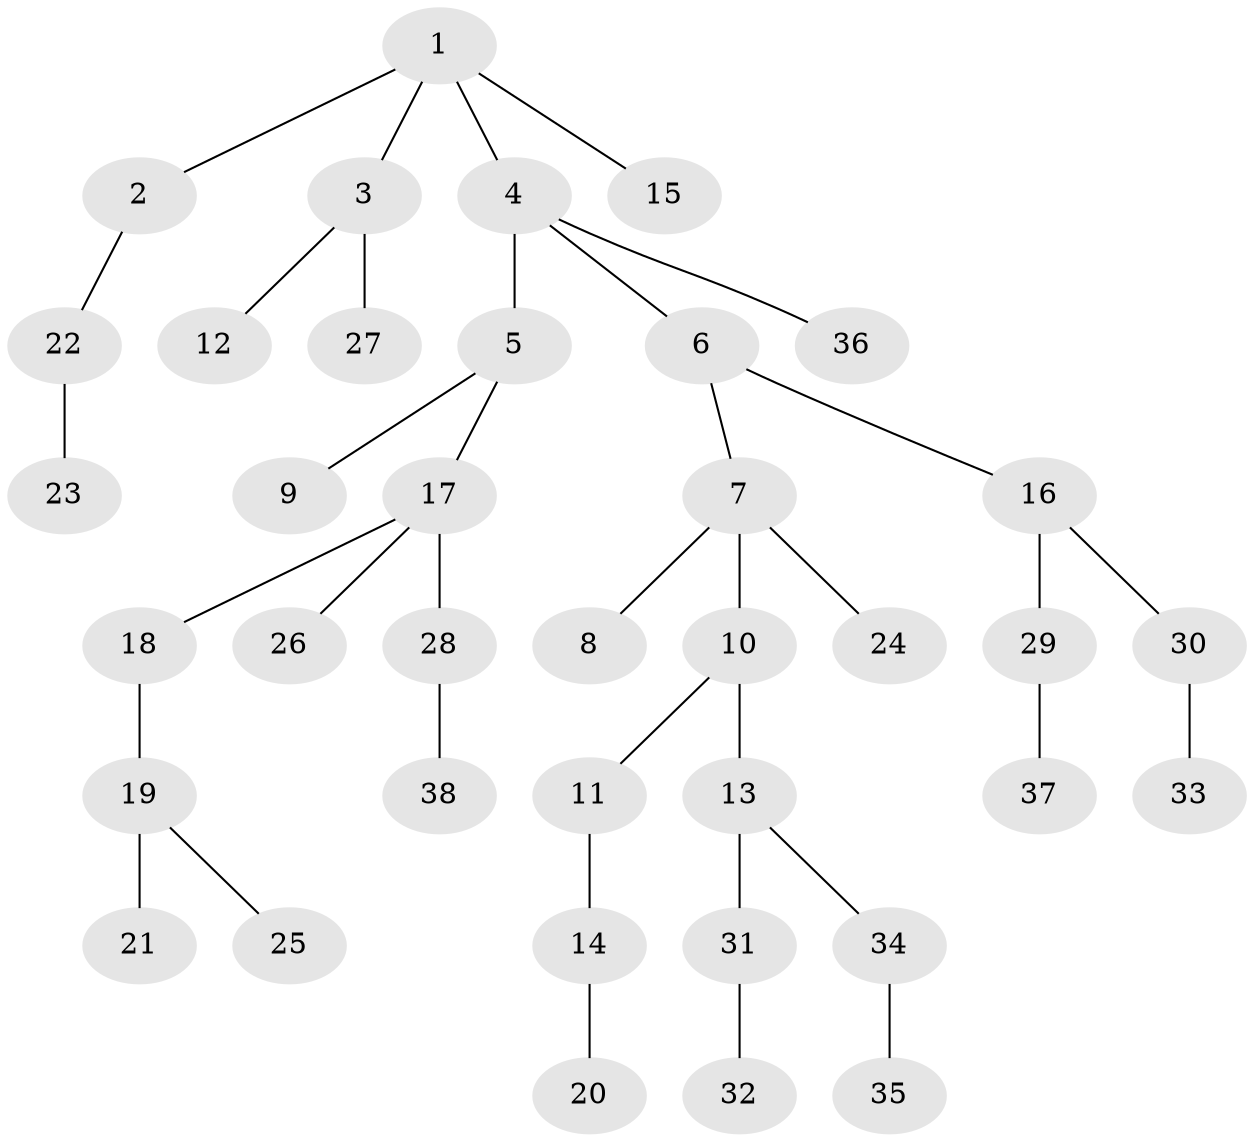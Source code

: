 // original degree distribution, {5: 0.05555555555555555, 3: 0.125, 2: 0.3055555555555556, 6: 0.013888888888888888, 4: 0.041666666666666664, 1: 0.4583333333333333}
// Generated by graph-tools (version 1.1) at 2025/37/03/09/25 02:37:09]
// undirected, 38 vertices, 37 edges
graph export_dot {
graph [start="1"]
  node [color=gray90,style=filled];
  1;
  2;
  3;
  4;
  5;
  6;
  7;
  8;
  9;
  10;
  11;
  12;
  13;
  14;
  15;
  16;
  17;
  18;
  19;
  20;
  21;
  22;
  23;
  24;
  25;
  26;
  27;
  28;
  29;
  30;
  31;
  32;
  33;
  34;
  35;
  36;
  37;
  38;
  1 -- 2 [weight=1.0];
  1 -- 3 [weight=1.0];
  1 -- 4 [weight=1.0];
  1 -- 15 [weight=1.0];
  2 -- 22 [weight=1.0];
  3 -- 12 [weight=1.0];
  3 -- 27 [weight=1.0];
  4 -- 5 [weight=2.0];
  4 -- 6 [weight=1.0];
  4 -- 36 [weight=1.0];
  5 -- 9 [weight=1.0];
  5 -- 17 [weight=1.0];
  6 -- 7 [weight=1.0];
  6 -- 16 [weight=1.0];
  7 -- 8 [weight=1.0];
  7 -- 10 [weight=1.0];
  7 -- 24 [weight=2.0];
  10 -- 11 [weight=1.0];
  10 -- 13 [weight=1.0];
  11 -- 14 [weight=1.0];
  13 -- 31 [weight=2.0];
  13 -- 34 [weight=1.0];
  14 -- 20 [weight=1.0];
  16 -- 29 [weight=1.0];
  16 -- 30 [weight=1.0];
  17 -- 18 [weight=1.0];
  17 -- 26 [weight=1.0];
  17 -- 28 [weight=1.0];
  18 -- 19 [weight=1.0];
  19 -- 21 [weight=2.0];
  19 -- 25 [weight=1.0];
  22 -- 23 [weight=1.0];
  28 -- 38 [weight=1.0];
  29 -- 37 [weight=1.0];
  30 -- 33 [weight=2.0];
  31 -- 32 [weight=1.0];
  34 -- 35 [weight=1.0];
}

